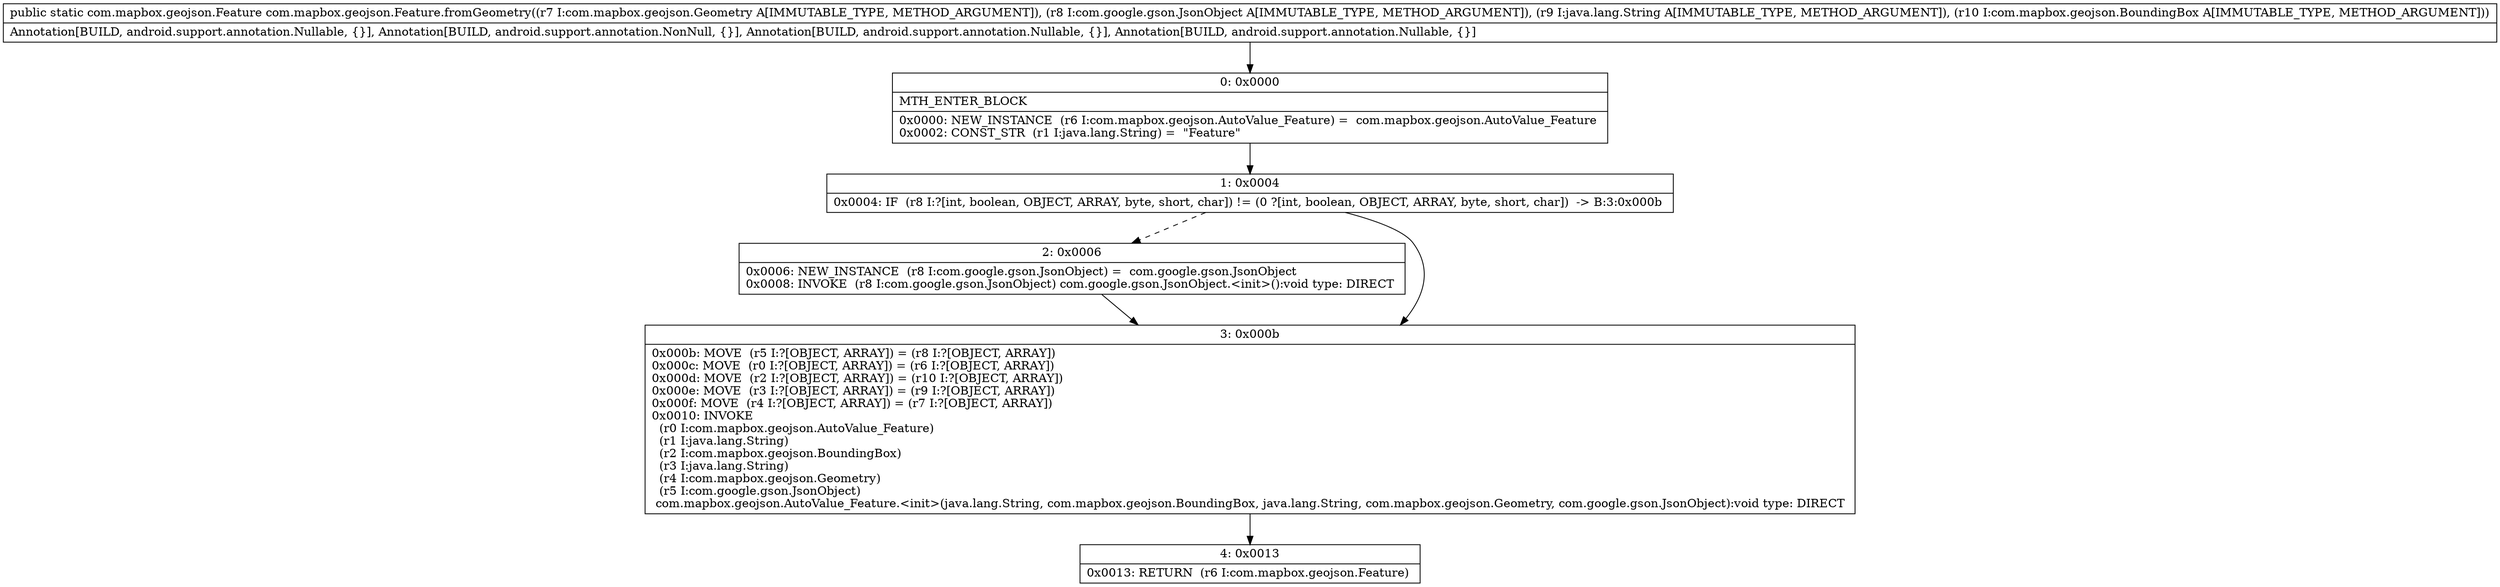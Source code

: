 digraph "CFG forcom.mapbox.geojson.Feature.fromGeometry(Lcom\/mapbox\/geojson\/Geometry;Lcom\/google\/gson\/JsonObject;Ljava\/lang\/String;Lcom\/mapbox\/geojson\/BoundingBox;)Lcom\/mapbox\/geojson\/Feature;" {
Node_0 [shape=record,label="{0\:\ 0x0000|MTH_ENTER_BLOCK\l|0x0000: NEW_INSTANCE  (r6 I:com.mapbox.geojson.AutoValue_Feature) =  com.mapbox.geojson.AutoValue_Feature \l0x0002: CONST_STR  (r1 I:java.lang.String) =  \"Feature\" \l}"];
Node_1 [shape=record,label="{1\:\ 0x0004|0x0004: IF  (r8 I:?[int, boolean, OBJECT, ARRAY, byte, short, char]) != (0 ?[int, boolean, OBJECT, ARRAY, byte, short, char])  \-\> B:3:0x000b \l}"];
Node_2 [shape=record,label="{2\:\ 0x0006|0x0006: NEW_INSTANCE  (r8 I:com.google.gson.JsonObject) =  com.google.gson.JsonObject \l0x0008: INVOKE  (r8 I:com.google.gson.JsonObject) com.google.gson.JsonObject.\<init\>():void type: DIRECT \l}"];
Node_3 [shape=record,label="{3\:\ 0x000b|0x000b: MOVE  (r5 I:?[OBJECT, ARRAY]) = (r8 I:?[OBJECT, ARRAY]) \l0x000c: MOVE  (r0 I:?[OBJECT, ARRAY]) = (r6 I:?[OBJECT, ARRAY]) \l0x000d: MOVE  (r2 I:?[OBJECT, ARRAY]) = (r10 I:?[OBJECT, ARRAY]) \l0x000e: MOVE  (r3 I:?[OBJECT, ARRAY]) = (r9 I:?[OBJECT, ARRAY]) \l0x000f: MOVE  (r4 I:?[OBJECT, ARRAY]) = (r7 I:?[OBJECT, ARRAY]) \l0x0010: INVOKE  \l  (r0 I:com.mapbox.geojson.AutoValue_Feature)\l  (r1 I:java.lang.String)\l  (r2 I:com.mapbox.geojson.BoundingBox)\l  (r3 I:java.lang.String)\l  (r4 I:com.mapbox.geojson.Geometry)\l  (r5 I:com.google.gson.JsonObject)\l com.mapbox.geojson.AutoValue_Feature.\<init\>(java.lang.String, com.mapbox.geojson.BoundingBox, java.lang.String, com.mapbox.geojson.Geometry, com.google.gson.JsonObject):void type: DIRECT \l}"];
Node_4 [shape=record,label="{4\:\ 0x0013|0x0013: RETURN  (r6 I:com.mapbox.geojson.Feature) \l}"];
MethodNode[shape=record,label="{public static com.mapbox.geojson.Feature com.mapbox.geojson.Feature.fromGeometry((r7 I:com.mapbox.geojson.Geometry A[IMMUTABLE_TYPE, METHOD_ARGUMENT]), (r8 I:com.google.gson.JsonObject A[IMMUTABLE_TYPE, METHOD_ARGUMENT]), (r9 I:java.lang.String A[IMMUTABLE_TYPE, METHOD_ARGUMENT]), (r10 I:com.mapbox.geojson.BoundingBox A[IMMUTABLE_TYPE, METHOD_ARGUMENT]))  | Annotation[BUILD, android.support.annotation.Nullable, \{\}], Annotation[BUILD, android.support.annotation.NonNull, \{\}], Annotation[BUILD, android.support.annotation.Nullable, \{\}], Annotation[BUILD, android.support.annotation.Nullable, \{\}]\l}"];
MethodNode -> Node_0;
Node_0 -> Node_1;
Node_1 -> Node_2[style=dashed];
Node_1 -> Node_3;
Node_2 -> Node_3;
Node_3 -> Node_4;
}

